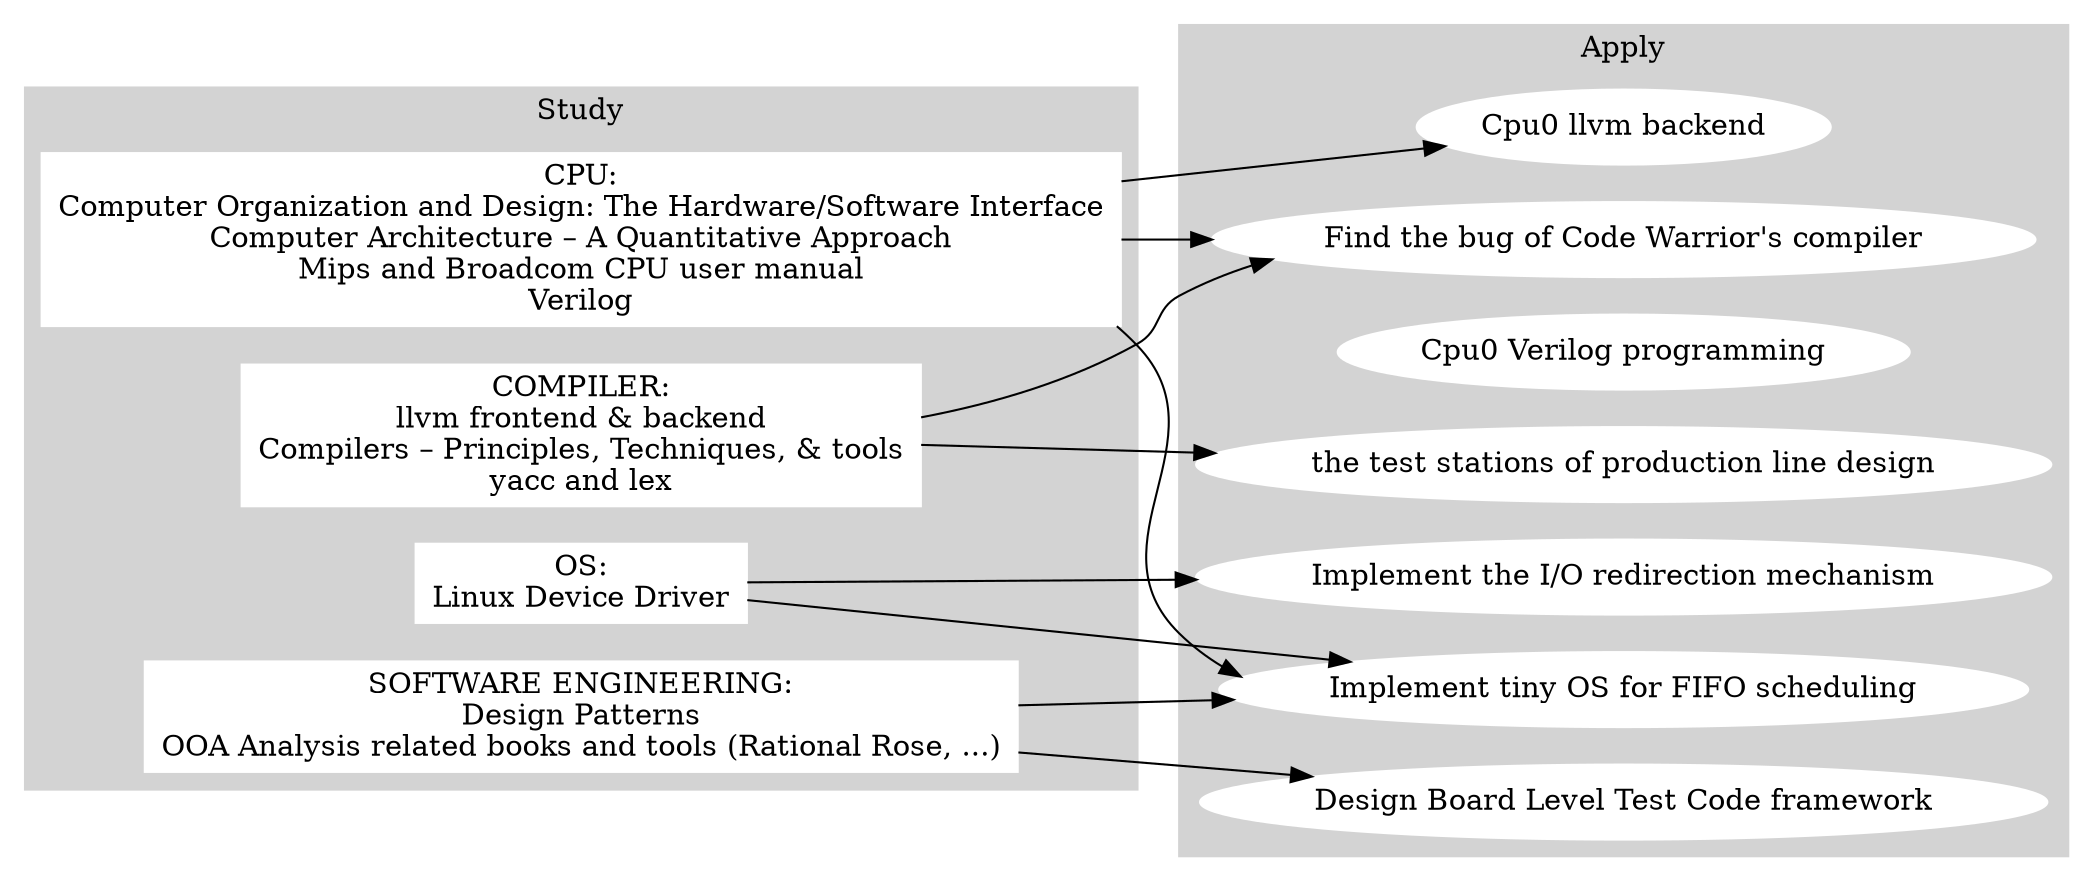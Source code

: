 digraph G {

	rankdir=LR;
	subgraph cluster_0 {
		style=filled;
		label = "Study";
		node [shape=box,style=filled,color=white]; CPU [label="CPU:\nComputer Organization and Design: The Hardware/Software Interface\nComputer Architecture – A Quantitative Approach\nMips and Broadcom CPU user manual\nVerilog"];
		node [style=filled,color=white]; COMPILER [label="COMPILER:\nllvm frontend & backend\nCompilers – Principles, Techniques, & tools\nyacc and lex"];
		node [style=filled,color=white]; OS [label="OS:\nLinux Device Driver"]; 
		node [style=filled,color=white]; "SOFTWARE ENGINEERING" [label="SOFTWARE ENGINEERING:\nDesign Patterns\nOOA Analysis related books and tools (Rational Rose, ...)"]; 
		color=lightgrey;
	}
	subgraph cluster_1 {
		style=filled;
		color=lightgrey;
		label = "Apply";
		node [style=filled,color=white]; codewarrior [label="Find the bug of Code Warrior's compiler"];
		node [style=filled,color=white]; tinyos [label="Implement tiny OS for FIFO scheduling"];
		node [style=filled,color=white]; verilog [label="Cpu0 Verilog programming"];
		node [style=filled,color=white]; backend [label="Cpu0 llvm backend"];
		node [style=filled,color=white]; teststation [label="the test stations of production line design"];
		node [style=filled,color=white]; io [label="Implement the I/O redirection mechanism"];
		node [style=filled,color=white]; bltc [label="Design Board Level Test Code framework"];
	}
    CPU -> codewarrior;
    CPU -> tinyos;
    CPU -> backend;
    COMPILER -> codewarrior;
    COMPILER -> teststation;
    OS -> tinyos;
    OS -> io;
    "SOFTWARE ENGINEERING" -> tinyos;
    "SOFTWARE ENGINEERING" -> bltc;

}